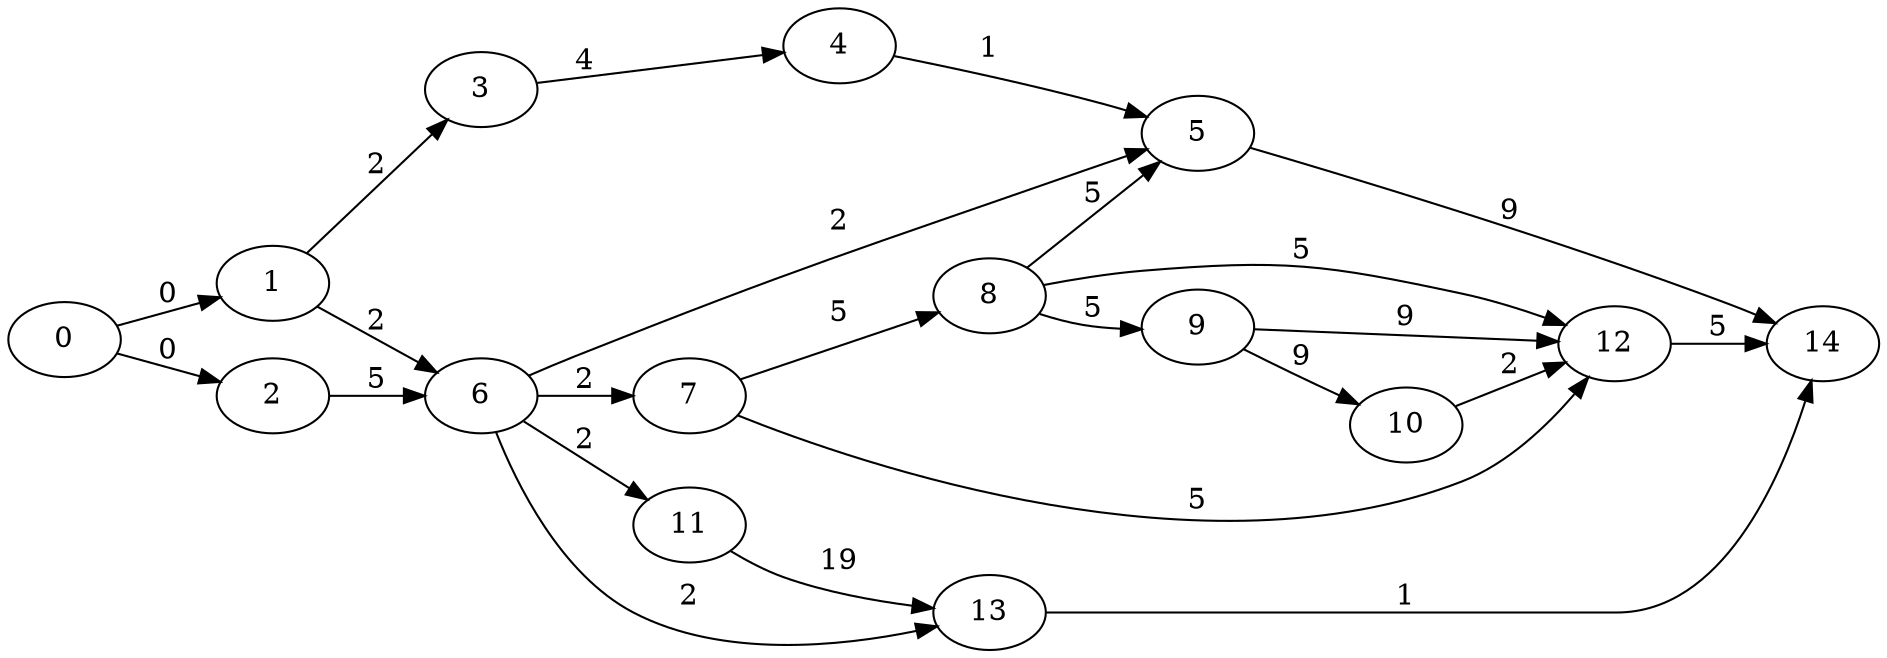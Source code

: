digraph { rankdir=LR
    "1" -> "3" [label="2" ]
    "1" -> "6" [label="2" ]
    "2" -> "6" [label="5" ]
    "3" -> "4" [label="4" ]
    "4" -> "5" [label="1" ]
    "5" -> "14" [label="9" ]
    "6" -> "5" [label="2" ]
    "6" -> "7" [label="2" ]
    "6" -> "11" [label="2" ]
    "6" -> "13" [label="2" ]
    "7" -> "8" [label="5" ]
    "7" -> "12" [label="5" ]
    "8" -> "5" [label="5" ]
    "8" -> "9" [label="5" ]
    "8" -> "12" [label="5" ]
    "9" -> "10" [label="9" ]
    "9" -> "12" [label="9" ]
    "10" -> "12" [label="2" ]
    "11" -> "13" [label="19" ]
    "12" -> "14" [label="5" ]
    "13" -> "14" [label="1" ]
    "0" -> "1" [label="0" ]
    "0" -> "2" [label="0" ]
}
